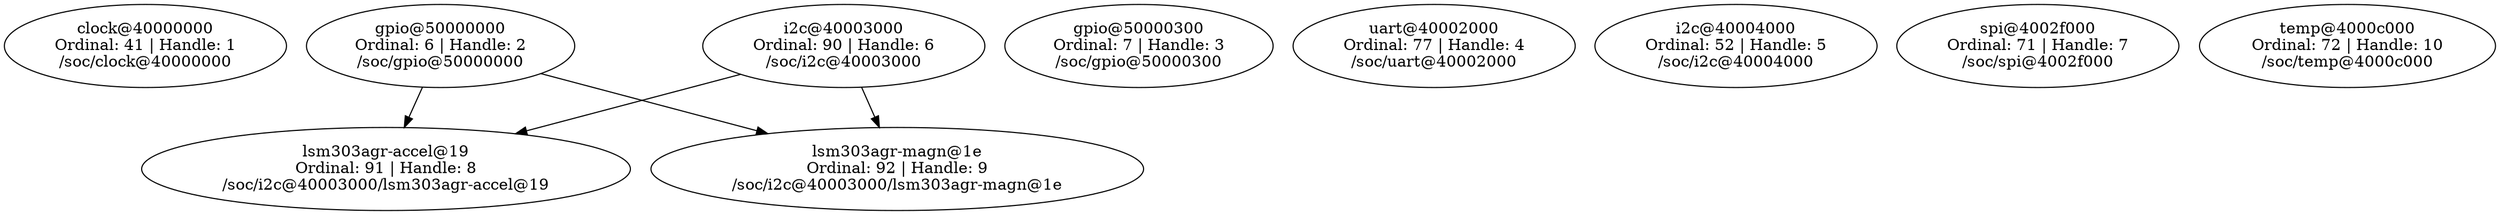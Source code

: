 // /home/frank/zephyrproject/zephyr_3_bbc_microbit_v2/build/zephyr/zephyr_pre0.elf
digraph "Device dependency graph" {
	41 [label="clock@40000000\nOrdinal: 41 | Handle: 1\n/soc/clock@40000000"]
	6 [label="gpio@50000000\nOrdinal: 6 | Handle: 2\n/soc/gpio@50000000"]
	7 [label="gpio@50000300\nOrdinal: 7 | Handle: 3\n/soc/gpio@50000300"]
	77 [label="uart@40002000\nOrdinal: 77 | Handle: 4\n/soc/uart@40002000"]
	52 [label="i2c@40004000\nOrdinal: 52 | Handle: 5\n/soc/i2c@40004000"]
	90 [label="i2c@40003000\nOrdinal: 90 | Handle: 6\n/soc/i2c@40003000"]
	71 [label="spi@4002f000\nOrdinal: 71 | Handle: 7\n/soc/spi@4002f000"]
	91 [label="lsm303agr-accel@19\nOrdinal: 91 | Handle: 8\n/soc/i2c@40003000/lsm303agr-accel@19"]
	92 [label="lsm303agr-magn@1e\nOrdinal: 92 | Handle: 9\n/soc/i2c@40003000/lsm303agr-magn@1e"]
	72 [label="temp@4000c000\nOrdinal: 72 | Handle: 10\n/soc/temp@4000c000"]
	6 -> 91
	6 -> 92
	90 -> 91
	90 -> 92
}
